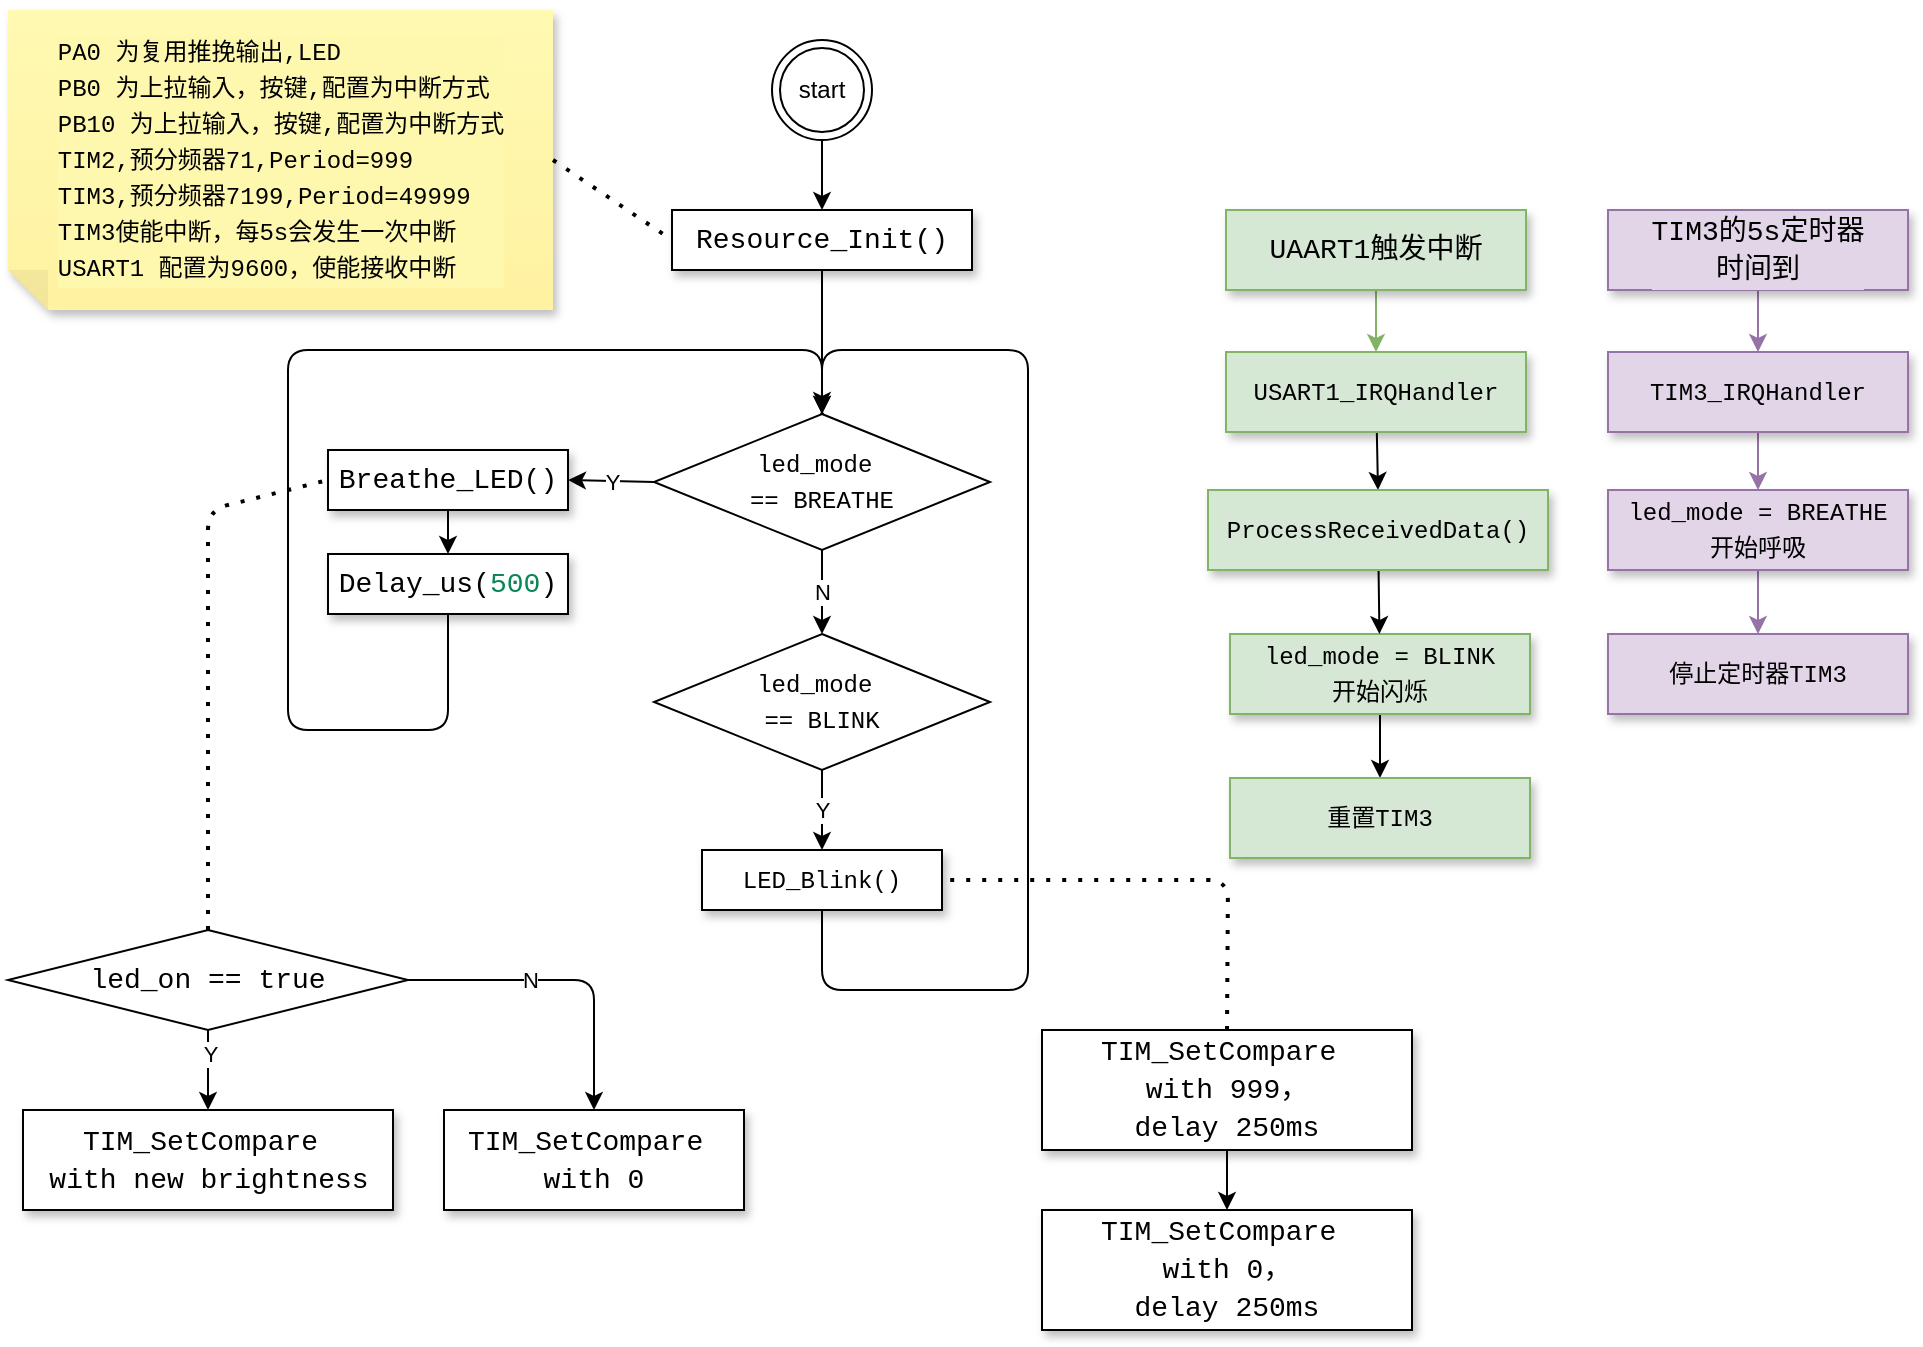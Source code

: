 <mxfile>
    <diagram id="bshUWRw8r4V4z6tN9mnT" name="第 1 页">
        <mxGraphModel dx="752" dy="635" grid="1" gridSize="10" guides="1" tooltips="1" connect="1" arrows="1" fold="1" page="1" pageScale="1" pageWidth="827" pageHeight="1169" background="#ffffff" math="0" shadow="0">
            <root>
                <mxCell id="0"/>
                <mxCell id="1" parent="0"/>
                <mxCell id="4" style="edgeStyle=none;html=1;exitX=0.5;exitY=1;exitDx=0;exitDy=0;" parent="1" source="2" edge="1">
                    <mxGeometry relative="1" as="geometry">
                        <mxPoint x="427" y="210" as="targetPoint"/>
                    </mxGeometry>
                </mxCell>
                <mxCell id="2" value="&lt;div style=&quot;background-color: rgb(255, 255, 255); font-family: Consolas, &amp;quot;Courier New&amp;quot;, monospace; font-size: 14px; line-height: 19px;&quot;&gt;Resource_Init()&lt;/div&gt;" style="whiteSpace=wrap;html=1;shadow=1;" parent="1" vertex="1">
                    <mxGeometry x="352" y="110" width="150" height="30" as="geometry"/>
                </mxCell>
                <mxCell id="3" value="&lt;div style=&quot;background-color: rgb(255, 255, 255); font-family: Consolas, &amp;quot;Courier New&amp;quot;, monospace; font-size: 14px; line-height: 19px;&quot;&gt;Breathe_LED()&lt;/div&gt;" style="whiteSpace=wrap;html=1;shadow=1;" parent="1" vertex="1">
                    <mxGeometry x="180" y="230" width="120" height="30" as="geometry"/>
                </mxCell>
                <mxCell id="68" style="edgeStyle=none;html=1;exitX=0.5;exitY=1;exitDx=0;exitDy=0;entryX=0.5;entryY=0;entryDx=0;entryDy=0;" parent="1" source="5" target="53" edge="1">
                    <mxGeometry relative="1" as="geometry">
                        <mxPoint x="420" y="180" as="targetPoint"/>
                        <Array as="points">
                            <mxPoint x="240" y="370"/>
                            <mxPoint x="160" y="370"/>
                            <mxPoint x="160" y="180"/>
                            <mxPoint x="427" y="180"/>
                        </Array>
                    </mxGeometry>
                </mxCell>
                <mxCell id="5" value="&lt;div style=&quot;background-color: rgb(255, 255, 255); font-family: Consolas, &amp;quot;Courier New&amp;quot;, monospace; font-size: 14px; line-height: 19px;&quot;&gt;&lt;div style=&quot;line-height: 19px;&quot;&gt;Delay_us(&lt;span style=&quot;color: #098658;&quot;&gt;500&lt;/span&gt;)&lt;/div&gt;&lt;/div&gt;" style="whiteSpace=wrap;html=1;shadow=1;" parent="1" vertex="1">
                    <mxGeometry x="180" y="282" width="120" height="30" as="geometry"/>
                </mxCell>
                <mxCell id="6" style="edgeStyle=none;html=1;exitX=0.5;exitY=1;exitDx=0;exitDy=0;entryX=0.5;entryY=0;entryDx=0;entryDy=0;" parent="1" source="3" target="5" edge="1">
                    <mxGeometry relative="1" as="geometry"/>
                </mxCell>
                <mxCell id="28" style="edgeStyle=none;html=1;endArrow=classic;endFill=1;" parent="1" source="18" target="41" edge="1">
                    <mxGeometry relative="1" as="geometry">
                        <mxPoint x="120" y="570" as="targetPoint"/>
                    </mxGeometry>
                </mxCell>
                <mxCell id="40" value="Y" style="edgeLabel;html=1;align=center;verticalAlign=middle;resizable=0;points=[];" parent="28" vertex="1" connectable="0">
                    <mxGeometry x="-0.4" y="1" relative="1" as="geometry">
                        <mxPoint as="offset"/>
                    </mxGeometry>
                </mxCell>
                <mxCell id="44" style="edgeStyle=none;html=1;entryX=0.5;entryY=0;entryDx=0;entryDy=0;endArrow=classic;endFill=1;exitX=1;exitY=0.5;exitDx=0;exitDy=0;" parent="1" source="18" target="31" edge="1">
                    <mxGeometry relative="1" as="geometry">
                        <Array as="points">
                            <mxPoint x="313" y="495"/>
                        </Array>
                    </mxGeometry>
                </mxCell>
                <mxCell id="45" value="N" style="edgeLabel;html=1;align=center;verticalAlign=middle;resizable=0;points=[];" parent="44" vertex="1" connectable="0">
                    <mxGeometry x="-0.225" relative="1" as="geometry">
                        <mxPoint as="offset"/>
                    </mxGeometry>
                </mxCell>
                <mxCell id="18" value="&lt;div style=&quot;background-color: rgb(255, 255, 255); font-family: Consolas, &amp;quot;Courier New&amp;quot;, monospace; font-size: 14px; line-height: 19px;&quot;&gt;led_on == true&lt;/div&gt;" style="rhombus;whiteSpace=wrap;html=1;fillColor=none;" parent="1" vertex="1">
                    <mxGeometry x="20" y="470" width="200" height="50" as="geometry"/>
                </mxCell>
                <mxCell id="31" value="&lt;div style=&quot;background-color: rgb(255, 255, 255); font-family: Consolas, &amp;quot;Courier New&amp;quot;, monospace; font-size: 14px; line-height: 19px;&quot;&gt;&lt;div style=&quot;line-height: 19px;&quot;&gt;&lt;div style=&quot;border-color: var(--border-color); line-height: 19px;&quot;&gt;TIM_SetCompare&amp;nbsp;&lt;/div&gt;&lt;div style=&quot;border-color: var(--border-color); line-height: 19px;&quot;&gt;with 0&lt;/div&gt;&lt;/div&gt;&lt;/div&gt;" style="whiteSpace=wrap;html=1;shadow=1;" parent="1" vertex="1">
                    <mxGeometry x="238" y="560" width="150" height="50" as="geometry"/>
                </mxCell>
                <mxCell id="41" value="&lt;div style=&quot;background-color: rgb(255, 255, 255); font-family: Consolas, &amp;quot;Courier New&amp;quot;, monospace; font-size: 14px; line-height: 19px;&quot;&gt;&lt;div style=&quot;line-height: 19px;&quot;&gt;&lt;div style=&quot;line-height: 19px;&quot;&gt;&lt;div style=&quot;line-height: 19px;&quot;&gt;TIM_SetCompare&amp;nbsp;&lt;/div&gt;&lt;div style=&quot;line-height: 19px;&quot;&gt;with new brightness&lt;/div&gt;&lt;/div&gt;&lt;/div&gt;&lt;/div&gt;" style="whiteSpace=wrap;html=1;shadow=1;" parent="1" vertex="1">
                    <mxGeometry x="27.5" y="560" width="185" height="50" as="geometry"/>
                </mxCell>
                <mxCell id="54" value="Y" style="edgeStyle=none;html=1;entryX=1;entryY=0.5;entryDx=0;entryDy=0;exitX=0;exitY=0.5;exitDx=0;exitDy=0;" parent="1" source="53" target="3" edge="1">
                    <mxGeometry relative="1" as="geometry"/>
                </mxCell>
                <mxCell id="56" value="N" style="edgeStyle=none;html=1;entryX=0.5;entryY=0;entryDx=0;entryDy=0;" parent="1" source="53" target="55" edge="1">
                    <mxGeometry relative="1" as="geometry"/>
                </mxCell>
                <mxCell id="69" style="edgeStyle=none;html=1;" parent="1" source="53" edge="1">
                    <mxGeometry relative="1" as="geometry">
                        <mxPoint x="427" y="210" as="targetPoint"/>
                    </mxGeometry>
                </mxCell>
                <mxCell id="53" value="&lt;div style=&quot;background-color: rgb(255, 255, 255); font-family: Menlo, Monaco, &amp;quot;Courier New&amp;quot;, monospace; line-height: 18px;&quot;&gt;led_mode&amp;nbsp;&lt;/div&gt;&lt;div style=&quot;background-color: rgb(255, 255, 255); font-family: Menlo, Monaco, &amp;quot;Courier New&amp;quot;, monospace; line-height: 18px;&quot;&gt;== BREATHE&lt;/div&gt;" style="rhombus;whiteSpace=wrap;html=1;" parent="1" vertex="1">
                    <mxGeometry x="343" y="212" width="168" height="68" as="geometry"/>
                </mxCell>
                <mxCell id="58" value="Y" style="edgeStyle=none;html=1;entryX=0.5;entryY=0;entryDx=0;entryDy=0;" parent="1" source="55" target="57" edge="1">
                    <mxGeometry relative="1" as="geometry"/>
                </mxCell>
                <mxCell id="55" value="&lt;div style=&quot;background-color: rgb(255, 255, 255); font-family: Menlo, Monaco, &amp;quot;Courier New&amp;quot;, monospace; line-height: 18px;&quot;&gt;&lt;div style=&quot;line-height: 18px;&quot;&gt;led_mode&amp;nbsp;&lt;/div&gt;&lt;div style=&quot;line-height: 18px;&quot;&gt;== BLINK&lt;/div&gt;&lt;/div&gt;" style="rhombus;whiteSpace=wrap;html=1;" parent="1" vertex="1">
                    <mxGeometry x="343" y="322" width="168" height="68" as="geometry"/>
                </mxCell>
                <mxCell id="57" value="&lt;div style=&quot;background-color: rgb(255, 255, 255); font-family: Consolas, &amp;quot;Courier New&amp;quot;, monospace; font-size: 14px; line-height: 19px;&quot;&gt;&lt;div style=&quot;font-family: Menlo, Monaco, &amp;quot;Courier New&amp;quot;, monospace; font-size: 12px; line-height: 18px;&quot;&gt;LED_Blink()&lt;/div&gt;&lt;/div&gt;" style="whiteSpace=wrap;html=1;shadow=1;" parent="1" vertex="1">
                    <mxGeometry x="367" y="430" width="120" height="30" as="geometry"/>
                </mxCell>
                <mxCell id="70" value="" style="endArrow=classic;html=1;exitX=0.5;exitY=1;exitDx=0;exitDy=0;entryX=0.5;entryY=0;entryDx=0;entryDy=0;" parent="1" source="57" target="53" edge="1">
                    <mxGeometry width="50" height="50" relative="1" as="geometry">
                        <mxPoint x="390" y="390" as="sourcePoint"/>
                        <mxPoint x="600" y="200" as="targetPoint"/>
                        <Array as="points">
                            <mxPoint x="427" y="500"/>
                            <mxPoint x="530" y="500"/>
                            <mxPoint x="530" y="180"/>
                            <mxPoint x="427" y="180"/>
                        </Array>
                    </mxGeometry>
                </mxCell>
                <mxCell id="71" value="" style="endArrow=none;dashed=1;html=1;dashPattern=1 3;strokeWidth=2;entryX=0;entryY=0.5;entryDx=0;entryDy=0;exitX=0.5;exitY=0;exitDx=0;exitDy=0;" parent="1" source="18" target="3" edge="1">
                    <mxGeometry width="50" height="50" relative="1" as="geometry">
                        <mxPoint x="350" y="390" as="sourcePoint"/>
                        <mxPoint x="400" y="340" as="targetPoint"/>
                        <Array as="points">
                            <mxPoint x="120" y="260"/>
                        </Array>
                    </mxGeometry>
                </mxCell>
                <mxCell id="74" style="edgeStyle=none;html=1;entryX=0.5;entryY=0;entryDx=0;entryDy=0;" parent="1" source="72" target="73" edge="1">
                    <mxGeometry relative="1" as="geometry"/>
                </mxCell>
                <mxCell id="72" value="&lt;div style=&quot;background-color: rgb(255, 255, 255); font-family: Consolas, &amp;quot;Courier New&amp;quot;, monospace; font-size: 14px; line-height: 19px;&quot;&gt;&lt;div style=&quot;line-height: 19px;&quot;&gt;&lt;div style=&quot;line-height: 19px;&quot;&gt;&lt;div style=&quot;line-height: 19px;&quot;&gt;TIM_SetCompare&amp;nbsp;&lt;/div&gt;&lt;div style=&quot;line-height: 19px;&quot;&gt;with 999，&lt;/div&gt;&lt;div style=&quot;line-height: 19px;&quot;&gt;delay 250ms&lt;/div&gt;&lt;/div&gt;&lt;/div&gt;&lt;/div&gt;" style="whiteSpace=wrap;html=1;shadow=1;" parent="1" vertex="1">
                    <mxGeometry x="537" y="520" width="185" height="60" as="geometry"/>
                </mxCell>
                <mxCell id="73" value="&lt;div style=&quot;background-color: rgb(255, 255, 255); font-family: Consolas, &amp;quot;Courier New&amp;quot;, monospace; font-size: 14px; line-height: 19px;&quot;&gt;&lt;div style=&quot;line-height: 19px;&quot;&gt;&lt;div style=&quot;line-height: 19px;&quot;&gt;&lt;div style=&quot;line-height: 19px;&quot;&gt;TIM_SetCompare&amp;nbsp;&lt;/div&gt;&lt;div style=&quot;line-height: 19px;&quot;&gt;with 0，&lt;/div&gt;&lt;div style=&quot;line-height: 19px;&quot;&gt;delay 250ms&lt;/div&gt;&lt;/div&gt;&lt;/div&gt;&lt;/div&gt;" style="whiteSpace=wrap;html=1;shadow=1;" parent="1" vertex="1">
                    <mxGeometry x="537" y="610" width="185" height="60" as="geometry"/>
                </mxCell>
                <mxCell id="75" value="" style="endArrow=none;dashed=1;html=1;dashPattern=1 3;strokeWidth=2;entryX=1;entryY=0.5;entryDx=0;entryDy=0;exitX=0.5;exitY=0;exitDx=0;exitDy=0;" parent="1" source="72" target="57" edge="1">
                    <mxGeometry width="50" height="50" relative="1" as="geometry">
                        <mxPoint x="350" y="500" as="sourcePoint"/>
                        <mxPoint x="400" y="450" as="targetPoint"/>
                        <Array as="points">
                            <mxPoint x="630" y="445"/>
                        </Array>
                    </mxGeometry>
                </mxCell>
                <mxCell id="77" style="edgeStyle=none;html=1;entryX=0.5;entryY=0;entryDx=0;entryDy=0;" parent="1" source="76" target="2" edge="1">
                    <mxGeometry relative="1" as="geometry"/>
                </mxCell>
                <mxCell id="76" value="start" style="ellipse;shape=doubleEllipse;whiteSpace=wrap;html=1;aspect=fixed;" parent="1" vertex="1">
                    <mxGeometry x="402" y="25" width="50" height="50" as="geometry"/>
                </mxCell>
                <mxCell id="94" style="edgeStyle=none;html=1;entryX=0.5;entryY=0;entryDx=0;entryDy=0;" parent="1" source="79" target="103" edge="1">
                    <mxGeometry relative="1" as="geometry">
                        <mxPoint x="704" y="270" as="targetPoint"/>
                    </mxGeometry>
                </mxCell>
                <mxCell id="79" value="&lt;div style=&quot;font-family: Consolas, &amp;quot;Courier New&amp;quot;, monospace; font-size: 14px; line-height: 19px;&quot;&gt;&lt;div style=&quot;line-height: 19px;&quot;&gt;&lt;div style=&quot;font-family: Menlo, Monaco, &amp;quot;Courier New&amp;quot;, monospace; font-size: 12px; line-height: 18px;&quot;&gt;&lt;div style=&quot;line-height: 18px;&quot;&gt;USART1_IRQHandler&lt;/div&gt;&lt;/div&gt;&lt;/div&gt;&lt;/div&gt;" style="whiteSpace=wrap;html=1;shadow=1;fillColor=#d5e8d4;strokeColor=#82b366;labelBackgroundColor=#D6E8D5;" parent="1" vertex="1">
                    <mxGeometry x="629" y="181" width="150" height="40" as="geometry"/>
                </mxCell>
                <mxCell id="80" style="edgeStyle=none;html=1;entryX=0.5;entryY=0;entryDx=0;entryDy=0;fontColor=#fff2cc;endArrow=classic;endFill=1;fillColor=#d5e8d4;strokeColor=#82b366;labelBackgroundColor=#d6e8d5;" parent="1" source="81" target="79" edge="1">
                    <mxGeometry relative="1" as="geometry"/>
                </mxCell>
                <mxCell id="81" value="&lt;div style=&quot;font-family: Consolas, &amp;quot;Courier New&amp;quot;, monospace; font-size: 14px; line-height: 19px;&quot;&gt;&lt;div style=&quot;line-height: 19px;&quot;&gt;UAART1触发中断&lt;/div&gt;&lt;/div&gt;" style="whiteSpace=wrap;html=1;shadow=1;fillColor=#d5e8d4;strokeColor=#82b366;labelBackgroundColor=#d6e8d5;" parent="1" vertex="1">
                    <mxGeometry x="629" y="110" width="150" height="40" as="geometry"/>
                </mxCell>
                <mxCell id="95" style="edgeStyle=none;html=1;" parent="1" source="85" target="87" edge="1">
                    <mxGeometry relative="1" as="geometry"/>
                </mxCell>
                <mxCell id="85" value="&lt;div style=&quot;font-family: Consolas, &amp;quot;Courier New&amp;quot;, monospace; font-size: 14px; line-height: 19px;&quot;&gt;&lt;div style=&quot;line-height: 19px;&quot;&gt;&lt;div style=&quot;font-family: Menlo, Monaco, &amp;quot;Courier New&amp;quot;, monospace; font-size: 12px; line-height: 18px;&quot;&gt;led_mode = BLINK&lt;/div&gt;&lt;div style=&quot;font-family: Menlo, Monaco, &amp;quot;Courier New&amp;quot;, monospace; font-size: 12px; line-height: 18px;&quot;&gt;开始闪烁&lt;/div&gt;&lt;/div&gt;&lt;/div&gt;" style="whiteSpace=wrap;html=1;shadow=1;fillColor=#d5e8d4;strokeColor=#82b366;labelBackgroundColor=#d6e8d5;" parent="1" vertex="1">
                    <mxGeometry x="631" y="322" width="150" height="40" as="geometry"/>
                </mxCell>
                <mxCell id="87" value="&lt;div style=&quot;font-family: Consolas, &amp;quot;Courier New&amp;quot;, monospace; font-size: 14px; line-height: 19px;&quot;&gt;&lt;div style=&quot;line-height: 19px;&quot;&gt;&lt;div style=&quot;font-family: Menlo, Monaco, &amp;quot;Courier New&amp;quot;, monospace; font-size: 12px; line-height: 18px;&quot;&gt;&lt;div style=&quot;line-height: 18px;&quot;&gt;&lt;span style=&quot;&quot;&gt;重置TIM3&lt;/span&gt;&lt;/div&gt;&lt;/div&gt;&lt;/div&gt;&lt;/div&gt;" style="whiteSpace=wrap;html=1;shadow=1;fillColor=#d5e8d4;strokeColor=#82b366;labelBackgroundColor=#d6e8d5;fontColor=#000000;" parent="1" vertex="1">
                    <mxGeometry x="631" y="394" width="150" height="40" as="geometry"/>
                </mxCell>
                <mxCell id="92" value="&lt;div style=&quot;border-color: var(--border-color); text-align: left; font-family: Menlo, Monaco, &amp;quot;Courier New&amp;quot;, monospace; line-height: 18px;&quot;&gt;&lt;span style=&quot;border-color: var(--border-color);&quot;&gt;PA0 为复用推挽输出,LED&lt;/span&gt;&lt;/div&gt;&lt;div style=&quot;border-color: var(--border-color); text-align: left; font-family: Menlo, Monaco, &amp;quot;Courier New&amp;quot;, monospace; line-height: 18px;&quot;&gt;&lt;div style=&quot;border-color: var(--border-color); line-height: 18px;&quot;&gt;&lt;span style=&quot;border-color: var(--border-color);&quot;&gt;PB0 为上拉输入，按键,配置为中断方式&lt;/span&gt;&lt;/div&gt;&lt;div style=&quot;border-color: var(--border-color); line-height: 18px;&quot;&gt;&lt;span style=&quot;border-color: var(--border-color);&quot;&gt;PB10 为上拉输入，按键,配置为中断方式&lt;br&gt;&lt;/span&gt;&lt;/div&gt;&lt;div style=&quot;border-color: var(--border-color); line-height: 18px;&quot;&gt;&lt;span style=&quot;&quot;&gt;&lt;span style=&quot;border-color: var(--border-color);&quot;&gt;TIM2,&lt;/span&gt;&lt;span style=&quot;border-color: var(--border-color);&quot;&gt;预分频器71,&lt;/span&gt;&lt;span style=&quot;border-color: var(--border-color);&quot;&gt;Period=999&lt;/span&gt;&lt;/span&gt;&lt;/div&gt;&lt;div style=&quot;border-color: var(--border-color); line-height: 18px;&quot;&gt;&lt;span style=&quot;&quot;&gt;&lt;span style=&quot;border-color: var(--border-color);&quot;&gt;&lt;span style=&quot;border-color: var(--border-color);&quot;&gt;TIM3,&lt;/span&gt;&lt;span style=&quot;border-color: var(--border-color);&quot;&gt;预分频器&lt;span style=&quot;&quot;&gt;7199&lt;/span&gt;&lt;/span&gt;&lt;/span&gt;&lt;span style=&quot;border-color: var(--border-color);&quot;&gt;,&lt;/span&gt;&lt;span style=&quot;border-color: var(--border-color);&quot;&gt;Period=&lt;/span&gt;&lt;span style=&quot;&quot;&gt;49999&lt;/span&gt;&lt;/span&gt;&lt;/div&gt;&lt;div style=&quot;border-color: var(--border-color); line-height: 18px;&quot;&gt;&lt;span style=&quot;&quot;&gt;TIM3使能中断，每5s会发生一次中断&lt;/span&gt;&lt;/div&gt;&lt;div style=&quot;border-color: var(--border-color); line-height: 18px;&quot;&gt;&lt;div style=&quot;line-height: 18px;&quot;&gt;&lt;span style=&quot;&quot;&gt;USART1 配置为9600，&lt;/span&gt;&lt;span style=&quot;&quot;&gt;使能接收中断&lt;/span&gt;&lt;/div&gt;&lt;/div&gt;&lt;/div&gt;" style="shape=note;whiteSpace=wrap;html=1;backgroundOutline=1;fontColor=#000000;darkOpacity=0.05;fillColor=#FFF9B2;strokeColor=none;fillStyle=solid;direction=west;gradientDirection=north;gradientColor=#FFF2A1;shadow=1;size=20;pointerEvents=1;labelBackgroundColor=#FEF7AE;" parent="1" vertex="1">
                    <mxGeometry x="20" y="10" width="272.5" height="150" as="geometry"/>
                </mxCell>
                <mxCell id="93" value="" style="endArrow=none;dashed=1;html=1;dashPattern=1 3;strokeWidth=2;entryX=0;entryY=0.5;entryDx=0;entryDy=0;exitX=0;exitY=0.5;exitDx=0;exitDy=0;exitPerimeter=0;" parent="1" source="92" target="2" edge="1">
                    <mxGeometry width="50" height="50" relative="1" as="geometry">
                        <mxPoint x="400" y="350" as="sourcePoint"/>
                        <mxPoint x="450" y="300" as="targetPoint"/>
                    </mxGeometry>
                </mxCell>
                <mxCell id="96" style="edgeStyle=none;html=1;entryX=0.5;entryY=0;entryDx=0;entryDy=0;fillColor=#e1d5e7;strokeColor=#9673a6;labelBackgroundColor=#e1d5e7;" parent="1" source="97" target="101" edge="1">
                    <mxGeometry relative="1" as="geometry"/>
                </mxCell>
                <mxCell id="97" value="&lt;div style=&quot;font-family: Consolas, &amp;quot;Courier New&amp;quot;, monospace; font-size: 14px; line-height: 19px;&quot;&gt;&lt;div style=&quot;line-height: 19px;&quot;&gt;&lt;div style=&quot;font-family: Menlo, Monaco, &amp;quot;Courier New&amp;quot;, monospace; font-size: 12px; line-height: 18px;&quot;&gt;&lt;div style=&quot;line-height: 18px;&quot;&gt;TIM3_IRQHandler&lt;/div&gt;&lt;/div&gt;&lt;/div&gt;&lt;/div&gt;" style="whiteSpace=wrap;html=1;shadow=1;fillColor=#e1d5e7;strokeColor=#9673a6;labelBackgroundColor=#e1d5e7;" parent="1" vertex="1">
                    <mxGeometry x="820" y="181" width="150" height="40" as="geometry"/>
                </mxCell>
                <mxCell id="98" style="edgeStyle=none;html=1;entryX=0.5;entryY=0;entryDx=0;entryDy=0;fontColor=#fff2cc;endArrow=classic;endFill=1;fillColor=#e1d5e7;strokeColor=#9673a6;labelBackgroundColor=#e1d5e7;" parent="1" source="99" target="97" edge="1">
                    <mxGeometry relative="1" as="geometry"/>
                </mxCell>
                <mxCell id="99" value="&lt;div style=&quot;font-family: Consolas, &amp;quot;Courier New&amp;quot;, monospace; font-size: 14px; line-height: 19px;&quot;&gt;&lt;div style=&quot;line-height: 19px;&quot;&gt;TIM3的5s定时器&lt;/div&gt;&lt;div style=&quot;line-height: 19px;&quot;&gt;时间到&lt;/div&gt;&lt;/div&gt;" style="whiteSpace=wrap;html=1;shadow=1;fillColor=#e1d5e7;strokeColor=#9673a6;labelBackgroundColor=#e1d5e7;" parent="1" vertex="1">
                    <mxGeometry x="820" y="110" width="150" height="40" as="geometry"/>
                </mxCell>
                <mxCell id="100" style="edgeStyle=none;html=1;fillColor=#e1d5e7;strokeColor=#9673a6;labelBackgroundColor=#e1d5e7;" parent="1" source="101" target="102" edge="1">
                    <mxGeometry relative="1" as="geometry"/>
                </mxCell>
                <mxCell id="101" value="&lt;div style=&quot;font-family: Consolas, &amp;quot;Courier New&amp;quot;, monospace; font-size: 14px; line-height: 19px;&quot;&gt;&lt;div style=&quot;line-height: 19px;&quot;&gt;&lt;div style=&quot;font-family: Menlo, Monaco, &amp;quot;Courier New&amp;quot;, monospace; font-size: 12px; line-height: 18px;&quot;&gt;&lt;div style=&quot;line-height: 18px;&quot;&gt;led_mode = BREATHE&lt;/div&gt;&lt;div style=&quot;line-height: 18px;&quot;&gt;开始呼吸&lt;/div&gt;&lt;/div&gt;&lt;/div&gt;&lt;/div&gt;" style="whiteSpace=wrap;html=1;shadow=1;fillColor=#e1d5e7;strokeColor=#9673a6;labelBackgroundColor=#e1d5e7;" parent="1" vertex="1">
                    <mxGeometry x="820" y="250" width="150" height="40" as="geometry"/>
                </mxCell>
                <mxCell id="102" value="&lt;div style=&quot;font-family: Consolas, &amp;quot;Courier New&amp;quot;, monospace; font-size: 14px; line-height: 19px;&quot;&gt;&lt;div style=&quot;line-height: 19px;&quot;&gt;&lt;div style=&quot;font-family: Menlo, Monaco, &amp;quot;Courier New&amp;quot;, monospace; font-size: 12px; line-height: 18px;&quot;&gt;&lt;div style=&quot;line-height: 18px;&quot;&gt;&lt;span style=&quot;&quot;&gt;停止定时器&lt;/span&gt;&lt;span style=&quot;&quot;&gt;TIM3&lt;/span&gt;&lt;/div&gt;&lt;/div&gt;&lt;/div&gt;&lt;/div&gt;" style="whiteSpace=wrap;html=1;shadow=1;fillColor=#e1d5e7;strokeColor=#9673a6;labelBackgroundColor=#e1d5e7;fontColor=#000000;" parent="1" vertex="1">
                    <mxGeometry x="820" y="322" width="150" height="40" as="geometry"/>
                </mxCell>
                <mxCell id="104" style="edgeStyle=none;html=1;" edge="1" parent="1" source="103" target="85">
                    <mxGeometry relative="1" as="geometry"/>
                </mxCell>
                <mxCell id="103" value="&lt;div style=&quot;font-family: Consolas, &amp;quot;Courier New&amp;quot;, monospace; font-size: 14px; line-height: 19px;&quot;&gt;&lt;div style=&quot;line-height: 19px;&quot;&gt;&lt;div style=&quot;font-family: Menlo, Monaco, &amp;quot;Courier New&amp;quot;, monospace; font-size: 12px; line-height: 18px;&quot;&gt;&lt;div style=&quot;line-height: 18px;&quot;&gt;ProcessReceivedData()&lt;/div&gt;&lt;/div&gt;&lt;/div&gt;&lt;/div&gt;" style="whiteSpace=wrap;html=1;shadow=1;fillColor=#d5e8d4;strokeColor=#82b366;labelBackgroundColor=#D6E8D5;" vertex="1" parent="1">
                    <mxGeometry x="620" y="250" width="170" height="40" as="geometry"/>
                </mxCell>
            </root>
        </mxGraphModel>
    </diagram>
</mxfile>